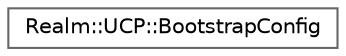 digraph "Graphical Class Hierarchy"
{
 // LATEX_PDF_SIZE
  bgcolor="transparent";
  edge [fontname=Helvetica,fontsize=10,labelfontname=Helvetica,labelfontsize=10];
  node [fontname=Helvetica,fontsize=10,shape=box,height=0.2,width=0.4];
  rankdir="LR";
  Node0 [id="Node000000",label="Realm::UCP::BootstrapConfig",height=0.2,width=0.4,color="grey40", fillcolor="white", style="filled",URL="$structRealm_1_1UCP_1_1BootstrapConfig.html",tooltip=" "];
}
